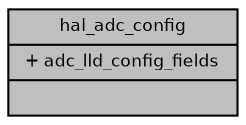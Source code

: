 digraph "hal_adc_config"
{
  bgcolor="transparent";
  edge [fontname="Helvetica",fontsize="8",labelfontname="Helvetica",labelfontsize="8"];
  node [fontname="Helvetica",fontsize="8",shape=record];
  Node1 [label="{hal_adc_config\n|+ adc_lld_config_fields\l|}",height=0.2,width=0.4,color="black", fillcolor="grey75", style="filled", fontcolor="black"];
}
